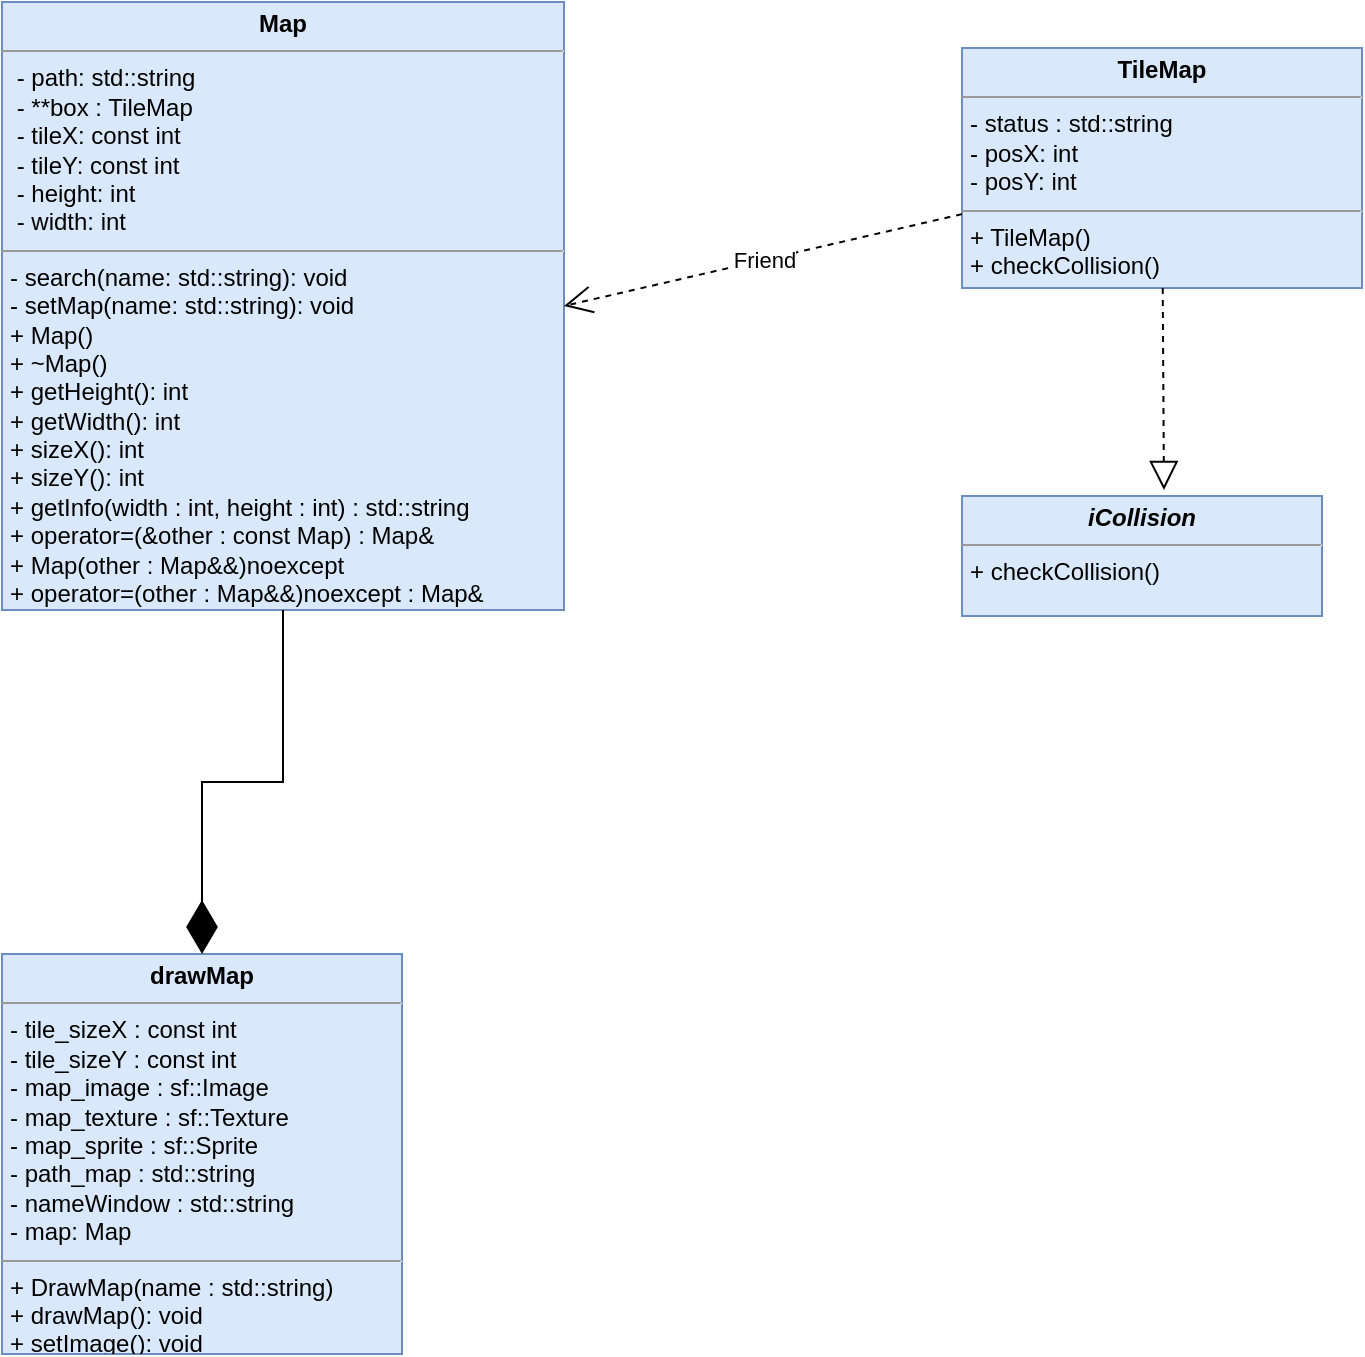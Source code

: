 <mxfile version="15.4.0" type="github">
  <diagram name="Page-1" id="e7e014a7-5840-1c2e-5031-d8a46d1fe8dd">
    <mxGraphModel dx="1381" dy="795" grid="0" gridSize="10" guides="1" tooltips="1" connect="1" arrows="1" fold="1" page="1" pageScale="1" pageWidth="1169" pageHeight="827" background="none" math="0" shadow="0">
      <root>
        <mxCell id="0" />
        <mxCell id="1" parent="0" />
        <mxCell id="QIoBPBcvdL_Y5jLuDFpD-41" value="&lt;p style=&quot;margin: 0px ; margin-top: 4px ; text-align: center&quot;&gt;&lt;b&gt;Map&lt;/b&gt;&lt;/p&gt;&lt;hr size=&quot;1&quot;&gt;&lt;p style=&quot;margin: 0px ; margin-left: 4px&quot;&gt;&lt;span&gt;&amp;nbsp;- path: std::string&lt;/span&gt;&lt;/p&gt;&lt;p style=&quot;margin: 0px ; margin-left: 4px&quot;&gt;&lt;span&gt;&amp;nbsp;- **box : TileMap&lt;/span&gt;&lt;br&gt;&lt;/p&gt;&lt;p style=&quot;margin: 0px ; margin-left: 4px&quot;&gt;&amp;nbsp;- tileX: const int&lt;/p&gt;&lt;p style=&quot;margin: 0px ; margin-left: 4px&quot;&gt;&amp;nbsp;- tileY: const int&lt;/p&gt;&lt;p style=&quot;margin: 0px ; margin-left: 4px&quot;&gt;&amp;nbsp;- height: int&lt;/p&gt;&lt;p style=&quot;margin: 0px ; margin-left: 4px&quot;&gt;&amp;nbsp;- width: int&lt;/p&gt;&lt;hr size=&quot;1&quot;&gt;&lt;p style=&quot;margin: 0px ; margin-left: 4px&quot;&gt;- search(name: std::string): void&lt;/p&gt;&lt;p style=&quot;margin: 0px ; margin-left: 4px&quot;&gt;- setMap(name: std::string): void&lt;/p&gt;&lt;p style=&quot;margin: 0px ; margin-left: 4px&quot;&gt;+ Map()&lt;/p&gt;&lt;p style=&quot;margin: 0px ; margin-left: 4px&quot;&gt;+ ~Map()&lt;/p&gt;&lt;p style=&quot;margin: 0px ; margin-left: 4px&quot;&gt;+ getHeight(): int&lt;/p&gt;&lt;p style=&quot;margin: 0px ; margin-left: 4px&quot;&gt;+ getWidth(): int&lt;/p&gt;&lt;p style=&quot;margin: 0px ; margin-left: 4px&quot;&gt;+ sizeX(): int&lt;/p&gt;&lt;p style=&quot;margin: 0px ; margin-left: 4px&quot;&gt;+ sizeY(): int&lt;/p&gt;&lt;p style=&quot;margin: 0px ; margin-left: 4px&quot;&gt;+ getInfo(width : int, height : int) : std::string&lt;/p&gt;&lt;p style=&quot;margin: 0px ; margin-left: 4px&quot;&gt;+ operator=(&amp;amp;other : const Map) : Map&amp;amp;&lt;/p&gt;&lt;p style=&quot;margin: 0px ; margin-left: 4px&quot;&gt;+ Map(other : Map&amp;amp;&amp;amp;)noexcept&lt;/p&gt;&lt;p style=&quot;margin: 0px ; margin-left: 4px&quot;&gt;+ operator=(other : Map&amp;amp;&amp;amp;)noexcept : Map&amp;amp;&lt;/p&gt;" style="verticalAlign=top;align=left;overflow=fill;fontSize=12;fontFamily=Helvetica;html=1;fillColor=#dae8fc;strokeColor=#6c8ebf;" parent="1" vertex="1">
          <mxGeometry x="80" y="62" width="281" height="304" as="geometry" />
        </mxCell>
        <mxCell id="QIoBPBcvdL_Y5jLuDFpD-46" value="&lt;p style=&quot;margin: 0px ; margin-top: 4px ; text-align: center&quot;&gt;&lt;b&gt;&lt;i&gt;iCollision&lt;/i&gt;&lt;/b&gt;&lt;/p&gt;&lt;hr size=&quot;1&quot;&gt;&lt;p style=&quot;margin: 0px ; margin-left: 4px&quot;&gt;+ checkCollision()&lt;/p&gt;" style="verticalAlign=top;align=left;overflow=fill;fontSize=12;fontFamily=Helvetica;html=1;fillColor=#dae8fc;strokeColor=#6c8ebf;" parent="1" vertex="1">
          <mxGeometry x="560" y="309" width="180" height="60" as="geometry" />
        </mxCell>
        <mxCell id="QIoBPBcvdL_Y5jLuDFpD-47" value="&lt;p style=&quot;margin: 0px ; margin-top: 4px ; text-align: center&quot;&gt;&lt;b&gt;drawMap&lt;/b&gt;&lt;/p&gt;&lt;hr size=&quot;1&quot;&gt;&lt;p style=&quot;margin: 0px ; margin-left: 4px&quot;&gt;- tile_sizeX : const int&lt;/p&gt;&lt;p style=&quot;margin: 0px ; margin-left: 4px&quot;&gt;- tile_sizeY : const int&lt;/p&gt;&lt;p style=&quot;margin: 0px ; margin-left: 4px&quot;&gt;- map_image : sf::Image&lt;/p&gt;&lt;p style=&quot;margin: 0px ; margin-left: 4px&quot;&gt;&lt;span&gt;- map_texture : sf::Texture&lt;/span&gt;&lt;/p&gt;&lt;p style=&quot;margin: 0px ; margin-left: 4px&quot;&gt;- map_sprite : sf::Sprite&lt;/p&gt;&lt;p style=&quot;margin: 0px ; margin-left: 4px&quot;&gt;- path_map : std::string&lt;/p&gt;&lt;p style=&quot;margin: 0px ; margin-left: 4px&quot;&gt;- nameWindow : std::string&lt;/p&gt;&lt;p style=&quot;margin: 0px ; margin-left: 4px&quot;&gt;- map: Map&lt;/p&gt;&lt;hr size=&quot;1&quot;&gt;&lt;p style=&quot;margin: 0px ; margin-left: 4px&quot;&gt;+ DrawMap(name : std::string)&lt;/p&gt;&lt;p style=&quot;margin: 0px ; margin-left: 4px&quot;&gt;+ drawMap(): void&lt;/p&gt;&lt;p style=&quot;margin: 0px ; margin-left: 4px&quot;&gt;+ setImage(): void&lt;/p&gt;" style="verticalAlign=top;align=left;overflow=fill;fontSize=12;fontFamily=Helvetica;html=1;fillColor=#dae8fc;strokeColor=#6c8ebf;" parent="1" vertex="1">
          <mxGeometry x="80" y="538" width="200" height="200" as="geometry" />
        </mxCell>
        <mxCell id="QIoBPBcvdL_Y5jLuDFpD-48" value="&lt;p style=&quot;margin: 0px ; margin-top: 4px ; text-align: center&quot;&gt;&lt;b&gt;TileMap&lt;/b&gt;&lt;/p&gt;&lt;hr size=&quot;1&quot;&gt;&lt;p style=&quot;margin: 0px ; margin-left: 4px&quot;&gt;- status : std::string&lt;/p&gt;&lt;p style=&quot;margin: 0px ; margin-left: 4px&quot;&gt;- posX: int&lt;/p&gt;&lt;p style=&quot;margin: 0px ; margin-left: 4px&quot;&gt;- posY: int&lt;/p&gt;&lt;hr size=&quot;1&quot;&gt;&lt;p style=&quot;margin: 0px ; margin-left: 4px&quot;&gt;+ TileMap()&lt;/p&gt;&lt;p style=&quot;margin: 0px ; margin-left: 4px&quot;&gt;+ checkCollision()&lt;/p&gt;" style="verticalAlign=top;align=left;overflow=fill;fontSize=12;fontFamily=Helvetica;html=1;fillColor=#dae8fc;strokeColor=#6c8ebf;" parent="1" vertex="1">
          <mxGeometry x="560" y="85" width="200" height="120" as="geometry" />
        </mxCell>
        <mxCell id="OtJ7xgt6ZEX9ZTlc-JzT-1" value="" style="endArrow=block;dashed=1;endFill=0;endSize=12;html=1;entryX=0.561;entryY=-0.05;entryDx=0;entryDy=0;entryPerimeter=0;" parent="1" source="QIoBPBcvdL_Y5jLuDFpD-48" target="QIoBPBcvdL_Y5jLuDFpD-46" edge="1">
          <mxGeometry width="160" relative="1" as="geometry">
            <mxPoint x="570" y="190" as="sourcePoint" />
            <mxPoint x="730" y="190" as="targetPoint" />
          </mxGeometry>
        </mxCell>
        <mxCell id="A_bceVeznXXNg96RHq3u-1" value="Friend&lt;br&gt;" style="endArrow=open;endSize=12;dashed=1;html=1;entryX=1;entryY=0.5;entryDx=0;entryDy=0;" parent="1" source="QIoBPBcvdL_Y5jLuDFpD-48" target="QIoBPBcvdL_Y5jLuDFpD-41" edge="1">
          <mxGeometry x="-0.001" width="160" relative="1" as="geometry">
            <mxPoint x="370" y="180" as="sourcePoint" />
            <mxPoint x="530" y="180" as="targetPoint" />
            <Array as="points" />
            <mxPoint as="offset" />
          </mxGeometry>
        </mxCell>
        <mxCell id="EbJOeKgBOwaR3lZlxfOK-1" value="" style="endArrow=diamondThin;endFill=1;endSize=24;html=1;rounded=0;edgeStyle=orthogonalEdgeStyle;" parent="1" source="QIoBPBcvdL_Y5jLuDFpD-41" target="QIoBPBcvdL_Y5jLuDFpD-47" edge="1">
          <mxGeometry width="160" relative="1" as="geometry">
            <mxPoint x="218" y="286" as="sourcePoint" />
            <mxPoint x="378" y="286" as="targetPoint" />
          </mxGeometry>
        </mxCell>
      </root>
    </mxGraphModel>
  </diagram>
</mxfile>
